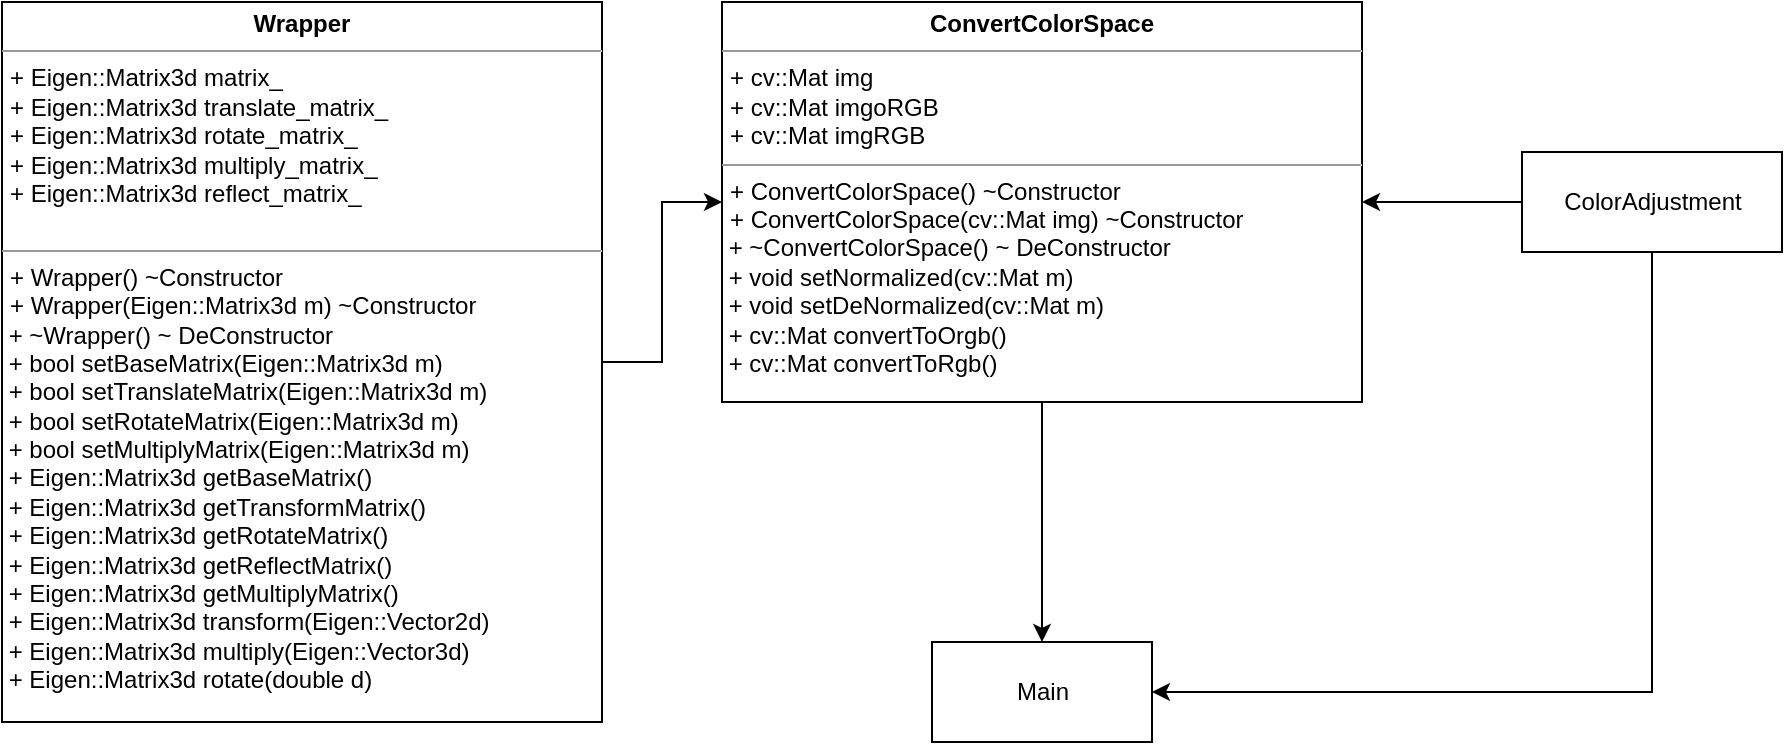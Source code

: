 <mxfile version="12.8.5" type="device"><diagram name="Page-1" id="74e2e168-ea6b-b213-b513-2b3c1d86103e"><mxGraphModel dx="1355" dy="776" grid="1" gridSize="10" guides="1" tooltips="1" connect="1" arrows="1" fold="1" page="1" pageScale="1" pageWidth="1100" pageHeight="850" background="#ffffff" math="0" shadow="0"><root><mxCell id="0"/><mxCell id="1" parent="0"/><mxCell id="F12hcy85wOwkdxMQTBXm-35" style="edgeStyle=orthogonalEdgeStyle;rounded=0;orthogonalLoop=1;jettySize=auto;html=1;exitX=1;exitY=0.5;exitDx=0;exitDy=0;entryX=0;entryY=0.5;entryDx=0;entryDy=0;" edge="1" parent="1" source="F12hcy85wOwkdxMQTBXm-31" target="F12hcy85wOwkdxMQTBXm-33"><mxGeometry relative="1" as="geometry"/></mxCell><mxCell id="F12hcy85wOwkdxMQTBXm-31" value="&lt;p style=&quot;margin: 0px ; margin-top: 4px ; text-align: center&quot;&gt;&lt;b&gt;Wrapper&lt;/b&gt;&lt;br&gt;&lt;/p&gt;&lt;hr size=&quot;1&quot;&gt;&lt;p style=&quot;margin: 0px ; margin-left: 4px&quot;&gt;+ Eigen::Matrix3d matrix_&lt;/p&gt;&lt;p style=&quot;margin: 0px ; margin-left: 4px&quot;&gt;+ Eigen::Matrix3d translate_matrix_&lt;br&gt;&lt;/p&gt;&lt;p style=&quot;margin: 0px ; margin-left: 4px&quot;&gt;+ Eigen::Matrix3d rotate_matrix_&lt;br&gt;&lt;/p&gt;&lt;p style=&quot;margin: 0px ; margin-left: 4px&quot;&gt;+ Eigen::Matrix3d multiply_matrix_&lt;br&gt;&lt;/p&gt;&lt;p style=&quot;margin: 0px ; margin-left: 4px&quot;&gt;+ Eigen::Matrix3d reflect_matrix_&lt;br&gt;&lt;/p&gt;&lt;p style=&quot;margin: 0px ; margin-left: 4px&quot;&gt;&lt;br&gt;&lt;/p&gt;&lt;hr size=&quot;1&quot;&gt;&lt;p style=&quot;margin: 0px ; margin-left: 4px&quot;&gt;+ Wrapper() ~Constructor&lt;/p&gt;&lt;p style=&quot;margin: 0px ; margin-left: 4px&quot;&gt;+ Wrapper(Eigen::Matrix3d m) ~Constructor&lt;br&gt;&lt;/p&gt;&lt;div&gt;&amp;nbsp;+ ~Wrapper() ~ DeConstructor &lt;br&gt;&lt;/div&gt;&lt;div&gt;&amp;nbsp;+ bool setBaseMatrix(Eigen::Matrix3d m)&lt;/div&gt;&lt;div&gt;&amp;nbsp;+ bool setTranslateMatrix(Eigen::Matrix3d m)&lt;/div&gt;&lt;div&gt;&amp;nbsp;+ bool setRotateMatrix(Eigen::Matrix3d m)&lt;/div&gt;&lt;div&gt;&amp;nbsp;+ bool setMultiplyMatrix(Eigen::Matrix3d m)&lt;/div&gt;&lt;div&gt;&amp;nbsp;+ Eigen::Matrix3d getBaseMatrix()&lt;/div&gt;&lt;div&gt;&amp;nbsp;+ Eigen::Matrix3d getTransformMatrix()&lt;/div&gt;&lt;div&gt;&amp;nbsp;+ Eigen::Matrix3d getRotateMatrix()&lt;/div&gt;&lt;div&gt;&amp;nbsp;+ Eigen::Matrix3d getReflectMatrix()&lt;/div&gt;&lt;div&gt;&amp;nbsp;+ Eigen::Matrix3d getMultiplyMatrix()&lt;/div&gt;&lt;div&gt;&amp;nbsp;+ Eigen::Matrix3d transform(Eigen::Vector2d)&lt;/div&gt;&lt;div&gt;&amp;nbsp;+ Eigen::Matrix3d multiply(Eigen::Vector3d)&lt;/div&gt;&lt;div&gt;&amp;nbsp;+ Eigen::Matrix3d rotate(double d)&lt;/div&gt;&lt;div&gt;&lt;br&gt;&lt;/div&gt;&lt;div&gt;&lt;br&gt;&lt;/div&gt;" style="verticalAlign=top;align=left;overflow=fill;fontSize=12;fontFamily=Helvetica;html=1;" vertex="1" parent="1"><mxGeometry x="80" y="40" width="300" height="360" as="geometry"/></mxCell><mxCell id="F12hcy85wOwkdxMQTBXm-36" style="edgeStyle=orthogonalEdgeStyle;rounded=0;orthogonalLoop=1;jettySize=auto;html=1;exitX=0.5;exitY=1;exitDx=0;exitDy=0;" edge="1" parent="1" source="F12hcy85wOwkdxMQTBXm-33"><mxGeometry relative="1" as="geometry"><mxPoint x="600" y="360" as="targetPoint"/></mxGeometry></mxCell><mxCell id="F12hcy85wOwkdxMQTBXm-33" value="&lt;p style=&quot;margin: 0px ; margin-top: 4px ; text-align: center&quot;&gt;&lt;b&gt;ConvertColorSpace&lt;/b&gt;&lt;br&gt;&lt;/p&gt;&lt;hr size=&quot;1&quot;&gt;&lt;p style=&quot;margin: 0px ; margin-left: 4px&quot;&gt;+ cv::Mat img&lt;/p&gt;&lt;p style=&quot;margin: 0px ; margin-left: 4px&quot;&gt;+ cv::Mat imgoRGB&lt;/p&gt;&lt;p style=&quot;margin: 0px ; margin-left: 4px&quot;&gt;+ cv::Mat imgRGB&lt;br&gt;&lt;/p&gt;&lt;hr size=&quot;1&quot;&gt;&lt;p style=&quot;margin: 0px ; margin-left: 4px&quot;&gt;+ ConvertColorSpace() ~Constructor&lt;/p&gt;&lt;p style=&quot;margin: 0px ; margin-left: 4px&quot;&gt;+ ConvertColorSpace(cv::Mat img) ~Constructor&lt;br&gt;&lt;/p&gt;&lt;div&gt;&amp;nbsp;+ ~ConvertColorSpace() ~ DeConstructor &lt;br&gt;&lt;/div&gt;&lt;div&gt;&amp;nbsp;+ void setNormalized(cv::Mat m)&lt;/div&gt;&lt;div&gt;&amp;nbsp;+ void setDeNormalized(cv::Mat m)&lt;/div&gt;&lt;div&gt;&amp;nbsp;+ cv::Mat convertToOrgb()&lt;/div&gt;&lt;div&gt;&amp;nbsp;+ cv::Mat convertToRgb()&lt;br&gt;&lt;/div&gt;&lt;div&gt;&lt;br&gt;&lt;/div&gt;" style="verticalAlign=top;align=left;overflow=fill;fontSize=12;fontFamily=Helvetica;html=1;" vertex="1" parent="1"><mxGeometry x="440" y="40" width="320" height="200" as="geometry"/></mxCell><mxCell id="F12hcy85wOwkdxMQTBXm-38" value="Main" style="html=1;" vertex="1" parent="1"><mxGeometry x="545" y="360" width="110" height="50" as="geometry"/></mxCell><mxCell id="F12hcy85wOwkdxMQTBXm-40" style="edgeStyle=orthogonalEdgeStyle;rounded=0;orthogonalLoop=1;jettySize=auto;html=1;exitX=0.5;exitY=1;exitDx=0;exitDy=0;entryX=1;entryY=0.5;entryDx=0;entryDy=0;" edge="1" parent="1" source="F12hcy85wOwkdxMQTBXm-39" target="F12hcy85wOwkdxMQTBXm-38"><mxGeometry relative="1" as="geometry"/></mxCell><mxCell id="F12hcy85wOwkdxMQTBXm-41" style="edgeStyle=orthogonalEdgeStyle;rounded=0;orthogonalLoop=1;jettySize=auto;html=1;exitX=0;exitY=0.5;exitDx=0;exitDy=0;" edge="1" parent="1" source="F12hcy85wOwkdxMQTBXm-39" target="F12hcy85wOwkdxMQTBXm-33"><mxGeometry relative="1" as="geometry"/></mxCell><mxCell id="F12hcy85wOwkdxMQTBXm-39" value="ColorAdjustment" style="html=1;" vertex="1" parent="1"><mxGeometry x="840" y="115" width="130" height="50" as="geometry"/></mxCell></root></mxGraphModel></diagram></mxfile>